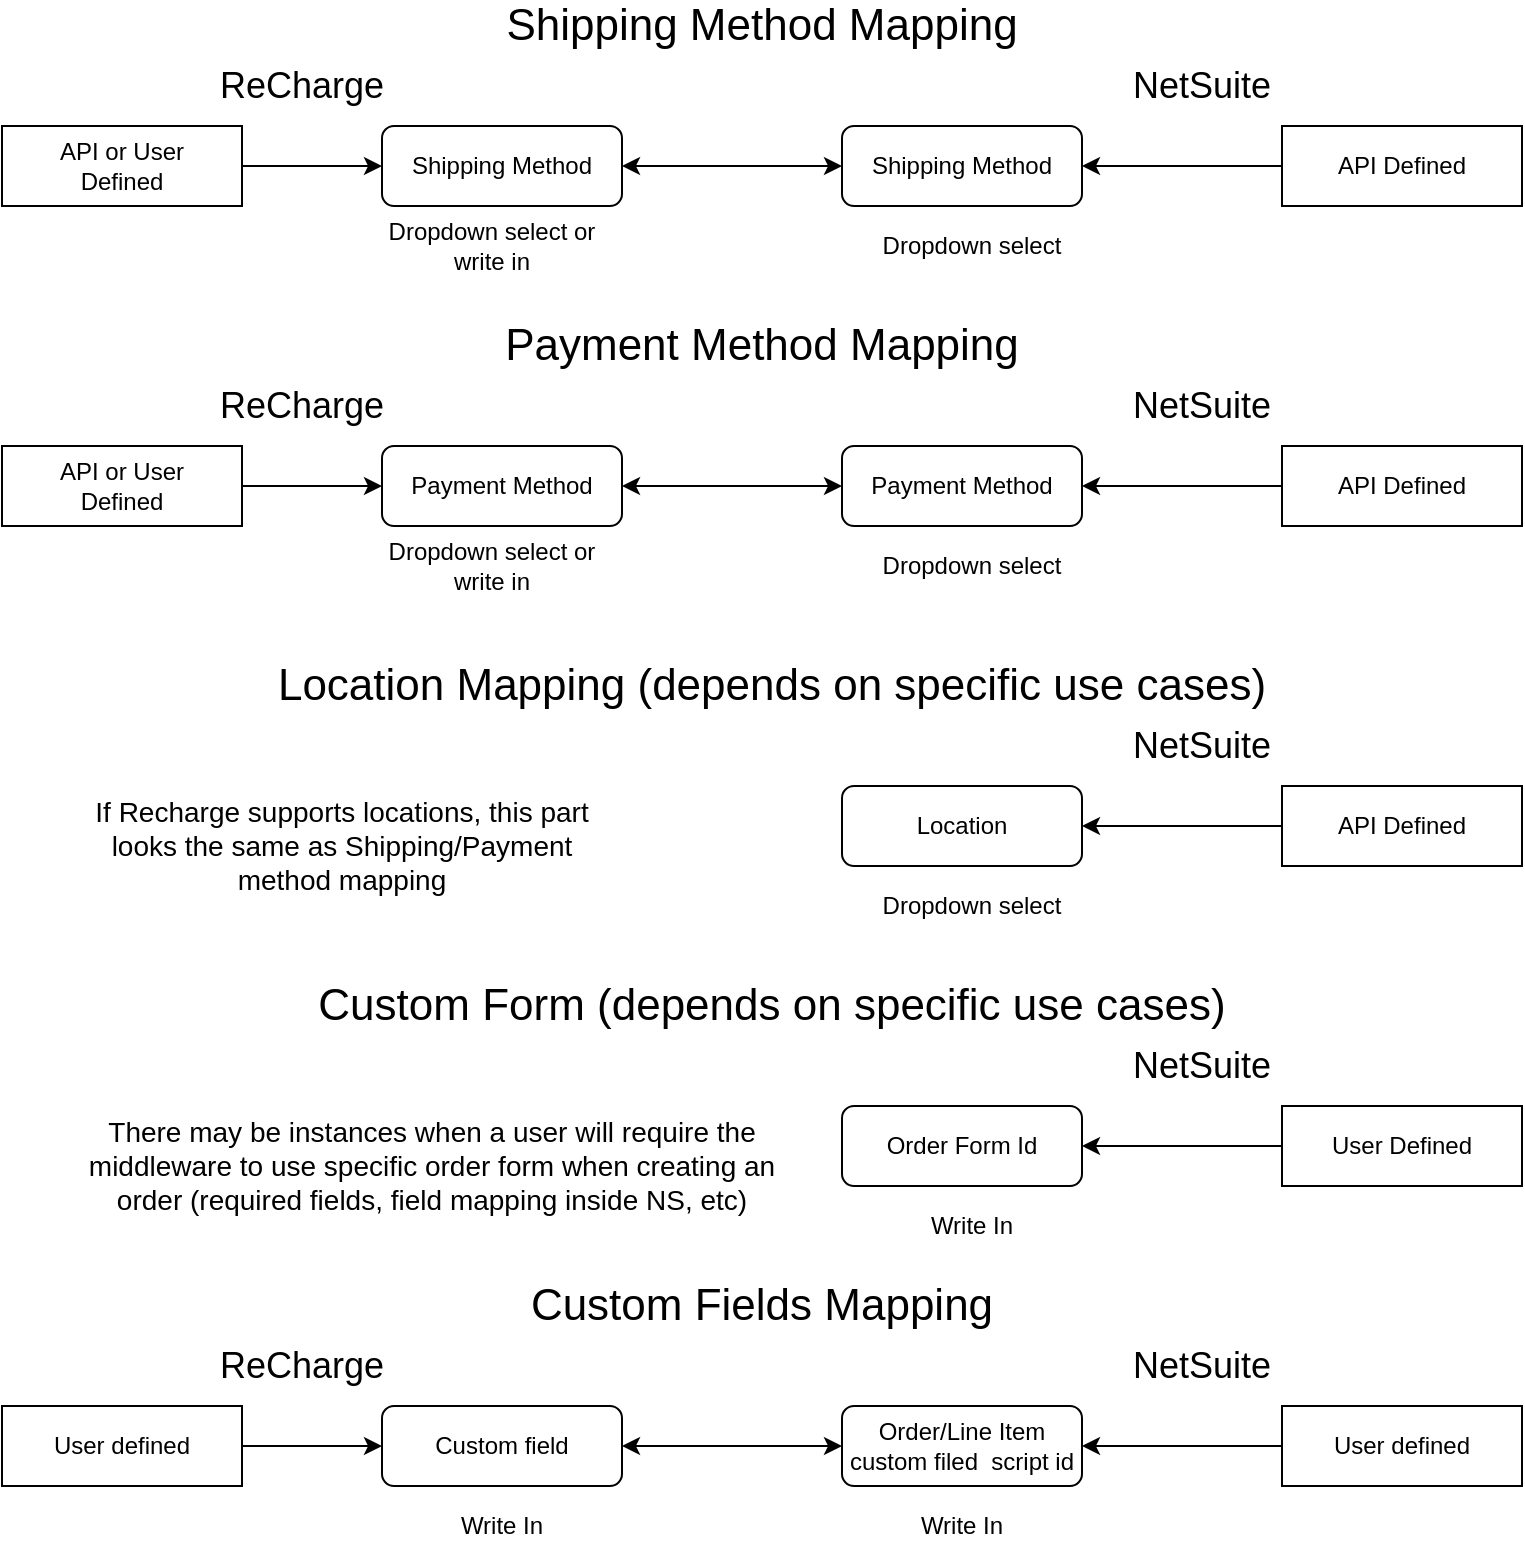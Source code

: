 <mxfile version="14.2.9" type="github">
  <diagram id="HVEOEXYMoJjL7o-_d0C6" name="Page-1">
    <mxGraphModel dx="1248" dy="677" grid="1" gridSize="10" guides="1" tooltips="1" connect="1" arrows="1" fold="1" page="1" pageScale="1" pageWidth="850" pageHeight="1100" math="0" shadow="0">
      <root>
        <mxCell id="0" />
        <mxCell id="1" parent="0" />
        <mxCell id="Y2AGUVkPxyMV3y3UZMox-1" value="Shipping Method" style="rounded=1;whiteSpace=wrap;html=1;" vertex="1" parent="1">
          <mxGeometry x="230" y="80" width="120" height="40" as="geometry" />
        </mxCell>
        <mxCell id="Y2AGUVkPxyMV3y3UZMox-2" value="Shipping Method" style="rounded=1;whiteSpace=wrap;html=1;" vertex="1" parent="1">
          <mxGeometry x="460" y="80" width="120" height="40" as="geometry" />
        </mxCell>
        <mxCell id="Y2AGUVkPxyMV3y3UZMox-13" style="edgeStyle=orthogonalEdgeStyle;rounded=0;orthogonalLoop=1;jettySize=auto;html=1;exitX=0;exitY=0.5;exitDx=0;exitDy=0;entryX=1;entryY=0.5;entryDx=0;entryDy=0;fontSize=12;" edge="1" parent="1" source="Y2AGUVkPxyMV3y3UZMox-3" target="Y2AGUVkPxyMV3y3UZMox-2">
          <mxGeometry relative="1" as="geometry" />
        </mxCell>
        <mxCell id="Y2AGUVkPxyMV3y3UZMox-3" value="" style="rounded=0;whiteSpace=wrap;html=1;" vertex="1" parent="1">
          <mxGeometry x="680" y="80" width="120" height="40" as="geometry" />
        </mxCell>
        <mxCell id="Y2AGUVkPxyMV3y3UZMox-14" style="edgeStyle=orthogonalEdgeStyle;rounded=0;orthogonalLoop=1;jettySize=auto;html=1;exitX=1;exitY=0.5;exitDx=0;exitDy=0;entryX=0;entryY=0.5;entryDx=0;entryDy=0;fontSize=12;" edge="1" parent="1" source="Y2AGUVkPxyMV3y3UZMox-4" target="Y2AGUVkPxyMV3y3UZMox-1">
          <mxGeometry relative="1" as="geometry" />
        </mxCell>
        <mxCell id="Y2AGUVkPxyMV3y3UZMox-4" value="" style="rounded=0;whiteSpace=wrap;html=1;" vertex="1" parent="1">
          <mxGeometry x="40" y="80" width="120" height="40" as="geometry" />
        </mxCell>
        <mxCell id="Y2AGUVkPxyMV3y3UZMox-5" value="Shipping Method Mapping" style="text;html=1;strokeColor=none;fillColor=none;align=center;verticalAlign=middle;whiteSpace=wrap;rounded=0;fontSize=22;" vertex="1" parent="1">
          <mxGeometry x="190" y="20" width="460" height="20" as="geometry" />
        </mxCell>
        <mxCell id="Y2AGUVkPxyMV3y3UZMox-7" value="ReCharge" style="text;html=1;strokeColor=none;fillColor=none;align=center;verticalAlign=middle;whiteSpace=wrap;rounded=0;fontSize=18;" vertex="1" parent="1">
          <mxGeometry x="170" y="50" width="40" height="20" as="geometry" />
        </mxCell>
        <mxCell id="Y2AGUVkPxyMV3y3UZMox-8" value="NetSuite" style="text;html=1;strokeColor=none;fillColor=none;align=center;verticalAlign=middle;whiteSpace=wrap;rounded=0;fontSize=18;" vertex="1" parent="1">
          <mxGeometry x="620" y="50" width="40" height="20" as="geometry" />
        </mxCell>
        <mxCell id="Y2AGUVkPxyMV3y3UZMox-9" value="API Defined" style="text;html=1;strokeColor=none;fillColor=none;align=center;verticalAlign=middle;whiteSpace=wrap;rounded=0;fontSize=12;" vertex="1" parent="1">
          <mxGeometry x="700" y="90" width="80" height="20" as="geometry" />
        </mxCell>
        <mxCell id="Y2AGUVkPxyMV3y3UZMox-10" value="Dropdown select" style="text;html=1;strokeColor=none;fillColor=none;align=center;verticalAlign=middle;whiteSpace=wrap;rounded=0;fontSize=12;" vertex="1" parent="1">
          <mxGeometry x="460" y="130" width="130" height="20" as="geometry" />
        </mxCell>
        <mxCell id="Y2AGUVkPxyMV3y3UZMox-11" value="API or User Defined" style="text;html=1;strokeColor=none;fillColor=none;align=center;verticalAlign=middle;whiteSpace=wrap;rounded=0;fontSize=12;" vertex="1" parent="1">
          <mxGeometry x="60" y="90" width="80" height="20" as="geometry" />
        </mxCell>
        <mxCell id="Y2AGUVkPxyMV3y3UZMox-12" value="Dropdown select or write in" style="text;html=1;strokeColor=none;fillColor=none;align=center;verticalAlign=middle;whiteSpace=wrap;rounded=0;fontSize=12;" vertex="1" parent="1">
          <mxGeometry x="220" y="130" width="130" height="20" as="geometry" />
        </mxCell>
        <mxCell id="Y2AGUVkPxyMV3y3UZMox-15" value="" style="endArrow=classic;startArrow=classic;html=1;fontSize=12;entryX=0;entryY=0.5;entryDx=0;entryDy=0;exitX=1;exitY=0.5;exitDx=0;exitDy=0;" edge="1" parent="1" source="Y2AGUVkPxyMV3y3UZMox-1" target="Y2AGUVkPxyMV3y3UZMox-2">
          <mxGeometry width="50" height="50" relative="1" as="geometry">
            <mxPoint x="370" y="99.5" as="sourcePoint" />
            <mxPoint x="440" y="99.5" as="targetPoint" />
          </mxGeometry>
        </mxCell>
        <mxCell id="Y2AGUVkPxyMV3y3UZMox-16" value="Payment Method" style="rounded=1;whiteSpace=wrap;html=1;" vertex="1" parent="1">
          <mxGeometry x="230" y="240" width="120" height="40" as="geometry" />
        </mxCell>
        <mxCell id="Y2AGUVkPxyMV3y3UZMox-17" value="Payment Method" style="rounded=1;whiteSpace=wrap;html=1;" vertex="1" parent="1">
          <mxGeometry x="460" y="240" width="120" height="40" as="geometry" />
        </mxCell>
        <mxCell id="Y2AGUVkPxyMV3y3UZMox-18" style="edgeStyle=orthogonalEdgeStyle;rounded=0;orthogonalLoop=1;jettySize=auto;html=1;exitX=0;exitY=0.5;exitDx=0;exitDy=0;entryX=1;entryY=0.5;entryDx=0;entryDy=0;fontSize=12;" edge="1" parent="1" source="Y2AGUVkPxyMV3y3UZMox-19" target="Y2AGUVkPxyMV3y3UZMox-17">
          <mxGeometry relative="1" as="geometry" />
        </mxCell>
        <mxCell id="Y2AGUVkPxyMV3y3UZMox-19" value="" style="rounded=0;whiteSpace=wrap;html=1;" vertex="1" parent="1">
          <mxGeometry x="680" y="240" width="120" height="40" as="geometry" />
        </mxCell>
        <mxCell id="Y2AGUVkPxyMV3y3UZMox-20" style="edgeStyle=orthogonalEdgeStyle;rounded=0;orthogonalLoop=1;jettySize=auto;html=1;exitX=1;exitY=0.5;exitDx=0;exitDy=0;entryX=0;entryY=0.5;entryDx=0;entryDy=0;fontSize=12;" edge="1" parent="1" source="Y2AGUVkPxyMV3y3UZMox-21" target="Y2AGUVkPxyMV3y3UZMox-16">
          <mxGeometry relative="1" as="geometry" />
        </mxCell>
        <mxCell id="Y2AGUVkPxyMV3y3UZMox-21" value="" style="rounded=0;whiteSpace=wrap;html=1;" vertex="1" parent="1">
          <mxGeometry x="40" y="240" width="120" height="40" as="geometry" />
        </mxCell>
        <mxCell id="Y2AGUVkPxyMV3y3UZMox-22" value="Payment Method Mapping" style="text;html=1;strokeColor=none;fillColor=none;align=center;verticalAlign=middle;whiteSpace=wrap;rounded=0;fontSize=22;" vertex="1" parent="1">
          <mxGeometry x="190" y="180" width="460" height="20" as="geometry" />
        </mxCell>
        <mxCell id="Y2AGUVkPxyMV3y3UZMox-23" value="ReCharge" style="text;html=1;strokeColor=none;fillColor=none;align=center;verticalAlign=middle;whiteSpace=wrap;rounded=0;fontSize=18;" vertex="1" parent="1">
          <mxGeometry x="170" y="210" width="40" height="20" as="geometry" />
        </mxCell>
        <mxCell id="Y2AGUVkPxyMV3y3UZMox-24" value="NetSuite" style="text;html=1;strokeColor=none;fillColor=none;align=center;verticalAlign=middle;whiteSpace=wrap;rounded=0;fontSize=18;" vertex="1" parent="1">
          <mxGeometry x="620" y="210" width="40" height="20" as="geometry" />
        </mxCell>
        <mxCell id="Y2AGUVkPxyMV3y3UZMox-25" value="API Defined" style="text;html=1;strokeColor=none;fillColor=none;align=center;verticalAlign=middle;whiteSpace=wrap;rounded=0;fontSize=12;" vertex="1" parent="1">
          <mxGeometry x="700" y="250" width="80" height="20" as="geometry" />
        </mxCell>
        <mxCell id="Y2AGUVkPxyMV3y3UZMox-26" value="Dropdown select" style="text;html=1;strokeColor=none;fillColor=none;align=center;verticalAlign=middle;whiteSpace=wrap;rounded=0;fontSize=12;" vertex="1" parent="1">
          <mxGeometry x="460" y="290" width="130" height="20" as="geometry" />
        </mxCell>
        <mxCell id="Y2AGUVkPxyMV3y3UZMox-27" value="API or User Defined" style="text;html=1;strokeColor=none;fillColor=none;align=center;verticalAlign=middle;whiteSpace=wrap;rounded=0;fontSize=12;" vertex="1" parent="1">
          <mxGeometry x="60" y="250" width="80" height="20" as="geometry" />
        </mxCell>
        <mxCell id="Y2AGUVkPxyMV3y3UZMox-28" value="Dropdown select or write in" style="text;html=1;strokeColor=none;fillColor=none;align=center;verticalAlign=middle;whiteSpace=wrap;rounded=0;fontSize=12;" vertex="1" parent="1">
          <mxGeometry x="220" y="290" width="130" height="20" as="geometry" />
        </mxCell>
        <mxCell id="Y2AGUVkPxyMV3y3UZMox-29" value="" style="endArrow=classic;startArrow=classic;html=1;fontSize=12;entryX=0;entryY=0.5;entryDx=0;entryDy=0;exitX=1;exitY=0.5;exitDx=0;exitDy=0;" edge="1" parent="1" source="Y2AGUVkPxyMV3y3UZMox-16" target="Y2AGUVkPxyMV3y3UZMox-17">
          <mxGeometry width="50" height="50" relative="1" as="geometry">
            <mxPoint x="370" y="259.5" as="sourcePoint" />
            <mxPoint x="440" y="259.5" as="targetPoint" />
          </mxGeometry>
        </mxCell>
        <mxCell id="Y2AGUVkPxyMV3y3UZMox-31" value="Location" style="rounded=1;whiteSpace=wrap;html=1;" vertex="1" parent="1">
          <mxGeometry x="460" y="410" width="120" height="40" as="geometry" />
        </mxCell>
        <mxCell id="Y2AGUVkPxyMV3y3UZMox-32" style="edgeStyle=orthogonalEdgeStyle;rounded=0;orthogonalLoop=1;jettySize=auto;html=1;exitX=0;exitY=0.5;exitDx=0;exitDy=0;entryX=1;entryY=0.5;entryDx=0;entryDy=0;fontSize=12;" edge="1" parent="1" source="Y2AGUVkPxyMV3y3UZMox-33" target="Y2AGUVkPxyMV3y3UZMox-31">
          <mxGeometry relative="1" as="geometry" />
        </mxCell>
        <mxCell id="Y2AGUVkPxyMV3y3UZMox-33" value="" style="rounded=0;whiteSpace=wrap;html=1;" vertex="1" parent="1">
          <mxGeometry x="680" y="410" width="120" height="40" as="geometry" />
        </mxCell>
        <mxCell id="Y2AGUVkPxyMV3y3UZMox-36" value="Location Mapping (depends on specific use cases)" style="text;html=1;strokeColor=none;fillColor=none;align=center;verticalAlign=middle;whiteSpace=wrap;rounded=0;fontSize=22;" vertex="1" parent="1">
          <mxGeometry x="120" y="350" width="610" height="20" as="geometry" />
        </mxCell>
        <mxCell id="Y2AGUVkPxyMV3y3UZMox-38" value="NetSuite" style="text;html=1;strokeColor=none;fillColor=none;align=center;verticalAlign=middle;whiteSpace=wrap;rounded=0;fontSize=18;" vertex="1" parent="1">
          <mxGeometry x="620" y="380" width="40" height="20" as="geometry" />
        </mxCell>
        <mxCell id="Y2AGUVkPxyMV3y3UZMox-39" value="API Defined" style="text;html=1;strokeColor=none;fillColor=none;align=center;verticalAlign=middle;whiteSpace=wrap;rounded=0;fontSize=12;" vertex="1" parent="1">
          <mxGeometry x="700" y="420" width="80" height="20" as="geometry" />
        </mxCell>
        <mxCell id="Y2AGUVkPxyMV3y3UZMox-40" value="Dropdown select" style="text;html=1;strokeColor=none;fillColor=none;align=center;verticalAlign=middle;whiteSpace=wrap;rounded=0;fontSize=12;" vertex="1" parent="1">
          <mxGeometry x="460" y="460" width="130" height="20" as="geometry" />
        </mxCell>
        <mxCell id="Y2AGUVkPxyMV3y3UZMox-44" value="If Recharge supports locations, this part looks the same as Shipping/Payment method mapping" style="text;html=1;strokeColor=none;fillColor=none;align=center;verticalAlign=middle;whiteSpace=wrap;rounded=0;fontSize=14;" vertex="1" parent="1">
          <mxGeometry x="80" y="430" width="260" height="20" as="geometry" />
        </mxCell>
        <mxCell id="Y2AGUVkPxyMV3y3UZMox-45" value="Order Form Id" style="rounded=1;whiteSpace=wrap;html=1;" vertex="1" parent="1">
          <mxGeometry x="460" y="570" width="120" height="40" as="geometry" />
        </mxCell>
        <mxCell id="Y2AGUVkPxyMV3y3UZMox-46" style="edgeStyle=orthogonalEdgeStyle;rounded=0;orthogonalLoop=1;jettySize=auto;html=1;exitX=0;exitY=0.5;exitDx=0;exitDy=0;entryX=1;entryY=0.5;entryDx=0;entryDy=0;fontSize=12;" edge="1" parent="1" source="Y2AGUVkPxyMV3y3UZMox-47" target="Y2AGUVkPxyMV3y3UZMox-45">
          <mxGeometry relative="1" as="geometry" />
        </mxCell>
        <mxCell id="Y2AGUVkPxyMV3y3UZMox-47" value="" style="rounded=0;whiteSpace=wrap;html=1;" vertex="1" parent="1">
          <mxGeometry x="680" y="570" width="120" height="40" as="geometry" />
        </mxCell>
        <mxCell id="Y2AGUVkPxyMV3y3UZMox-48" value="Custom Form (depends on specific use cases)" style="text;html=1;strokeColor=none;fillColor=none;align=center;verticalAlign=middle;whiteSpace=wrap;rounded=0;fontSize=22;" vertex="1" parent="1">
          <mxGeometry x="120" y="510" width="610" height="20" as="geometry" />
        </mxCell>
        <mxCell id="Y2AGUVkPxyMV3y3UZMox-49" value="NetSuite" style="text;html=1;strokeColor=none;fillColor=none;align=center;verticalAlign=middle;whiteSpace=wrap;rounded=0;fontSize=18;" vertex="1" parent="1">
          <mxGeometry x="620" y="540" width="40" height="20" as="geometry" />
        </mxCell>
        <mxCell id="Y2AGUVkPxyMV3y3UZMox-50" value="User Defined" style="text;html=1;strokeColor=none;fillColor=none;align=center;verticalAlign=middle;whiteSpace=wrap;rounded=0;fontSize=12;" vertex="1" parent="1">
          <mxGeometry x="700" y="580" width="80" height="20" as="geometry" />
        </mxCell>
        <mxCell id="Y2AGUVkPxyMV3y3UZMox-51" value="Write In" style="text;html=1;strokeColor=none;fillColor=none;align=center;verticalAlign=middle;whiteSpace=wrap;rounded=0;fontSize=12;" vertex="1" parent="1">
          <mxGeometry x="460" y="620" width="130" height="20" as="geometry" />
        </mxCell>
        <mxCell id="Y2AGUVkPxyMV3y3UZMox-52" value="There may be instances when a user will require the middleware to use specific order form when creating an order (required fields, field mapping inside NS, etc)" style="text;html=1;strokeColor=none;fillColor=none;align=center;verticalAlign=middle;whiteSpace=wrap;rounded=0;fontSize=14;" vertex="1" parent="1">
          <mxGeometry x="80" y="590" width="350" height="20" as="geometry" />
        </mxCell>
        <mxCell id="Y2AGUVkPxyMV3y3UZMox-53" value="Custom field" style="rounded=1;whiteSpace=wrap;html=1;" vertex="1" parent="1">
          <mxGeometry x="230" y="720" width="120" height="40" as="geometry" />
        </mxCell>
        <mxCell id="Y2AGUVkPxyMV3y3UZMox-54" value="Order/Line Item custom filed&amp;nbsp; script id" style="rounded=1;whiteSpace=wrap;html=1;" vertex="1" parent="1">
          <mxGeometry x="460" y="720" width="120" height="40" as="geometry" />
        </mxCell>
        <mxCell id="Y2AGUVkPxyMV3y3UZMox-55" style="edgeStyle=orthogonalEdgeStyle;rounded=0;orthogonalLoop=1;jettySize=auto;html=1;exitX=0;exitY=0.5;exitDx=0;exitDy=0;entryX=1;entryY=0.5;entryDx=0;entryDy=0;fontSize=12;" edge="1" parent="1" source="Y2AGUVkPxyMV3y3UZMox-56" target="Y2AGUVkPxyMV3y3UZMox-54">
          <mxGeometry relative="1" as="geometry" />
        </mxCell>
        <mxCell id="Y2AGUVkPxyMV3y3UZMox-56" value="" style="rounded=0;whiteSpace=wrap;html=1;" vertex="1" parent="1">
          <mxGeometry x="680" y="720" width="120" height="40" as="geometry" />
        </mxCell>
        <mxCell id="Y2AGUVkPxyMV3y3UZMox-57" style="edgeStyle=orthogonalEdgeStyle;rounded=0;orthogonalLoop=1;jettySize=auto;html=1;exitX=1;exitY=0.5;exitDx=0;exitDy=0;entryX=0;entryY=0.5;entryDx=0;entryDy=0;fontSize=12;" edge="1" parent="1" source="Y2AGUVkPxyMV3y3UZMox-58" target="Y2AGUVkPxyMV3y3UZMox-53">
          <mxGeometry relative="1" as="geometry" />
        </mxCell>
        <mxCell id="Y2AGUVkPxyMV3y3UZMox-58" value="" style="rounded=0;whiteSpace=wrap;html=1;" vertex="1" parent="1">
          <mxGeometry x="40" y="720" width="120" height="40" as="geometry" />
        </mxCell>
        <mxCell id="Y2AGUVkPxyMV3y3UZMox-59" value="Custom Fields Mapping" style="text;html=1;strokeColor=none;fillColor=none;align=center;verticalAlign=middle;whiteSpace=wrap;rounded=0;fontSize=22;" vertex="1" parent="1">
          <mxGeometry x="190" y="660" width="460" height="20" as="geometry" />
        </mxCell>
        <mxCell id="Y2AGUVkPxyMV3y3UZMox-60" value="ReCharge" style="text;html=1;strokeColor=none;fillColor=none;align=center;verticalAlign=middle;whiteSpace=wrap;rounded=0;fontSize=18;" vertex="1" parent="1">
          <mxGeometry x="170" y="690" width="40" height="20" as="geometry" />
        </mxCell>
        <mxCell id="Y2AGUVkPxyMV3y3UZMox-61" value="NetSuite" style="text;html=1;strokeColor=none;fillColor=none;align=center;verticalAlign=middle;whiteSpace=wrap;rounded=0;fontSize=18;" vertex="1" parent="1">
          <mxGeometry x="620" y="690" width="40" height="20" as="geometry" />
        </mxCell>
        <mxCell id="Y2AGUVkPxyMV3y3UZMox-62" value="User defined" style="text;html=1;strokeColor=none;fillColor=none;align=center;verticalAlign=middle;whiteSpace=wrap;rounded=0;fontSize=12;" vertex="1" parent="1">
          <mxGeometry x="700" y="730" width="80" height="20" as="geometry" />
        </mxCell>
        <mxCell id="Y2AGUVkPxyMV3y3UZMox-63" value="User defined" style="text;html=1;strokeColor=none;fillColor=none;align=center;verticalAlign=middle;whiteSpace=wrap;rounded=0;fontSize=12;" vertex="1" parent="1">
          <mxGeometry x="60" y="730" width="80" height="20" as="geometry" />
        </mxCell>
        <mxCell id="Y2AGUVkPxyMV3y3UZMox-64" value="" style="endArrow=classic;startArrow=classic;html=1;fontSize=12;entryX=0;entryY=0.5;entryDx=0;entryDy=0;exitX=1;exitY=0.5;exitDx=0;exitDy=0;" edge="1" parent="1" source="Y2AGUVkPxyMV3y3UZMox-53" target="Y2AGUVkPxyMV3y3UZMox-54">
          <mxGeometry width="50" height="50" relative="1" as="geometry">
            <mxPoint x="370" y="739.5" as="sourcePoint" />
            <mxPoint x="440" y="739.5" as="targetPoint" />
          </mxGeometry>
        </mxCell>
        <mxCell id="Y2AGUVkPxyMV3y3UZMox-65" value="Write In" style="text;html=1;strokeColor=none;fillColor=none;align=center;verticalAlign=middle;whiteSpace=wrap;rounded=0;fontSize=12;" vertex="1" parent="1">
          <mxGeometry x="455" y="770" width="130" height="20" as="geometry" />
        </mxCell>
        <mxCell id="Y2AGUVkPxyMV3y3UZMox-66" value="Write In" style="text;html=1;strokeColor=none;fillColor=none;align=center;verticalAlign=middle;whiteSpace=wrap;rounded=0;fontSize=12;" vertex="1" parent="1">
          <mxGeometry x="225" y="770" width="130" height="20" as="geometry" />
        </mxCell>
      </root>
    </mxGraphModel>
  </diagram>
</mxfile>
